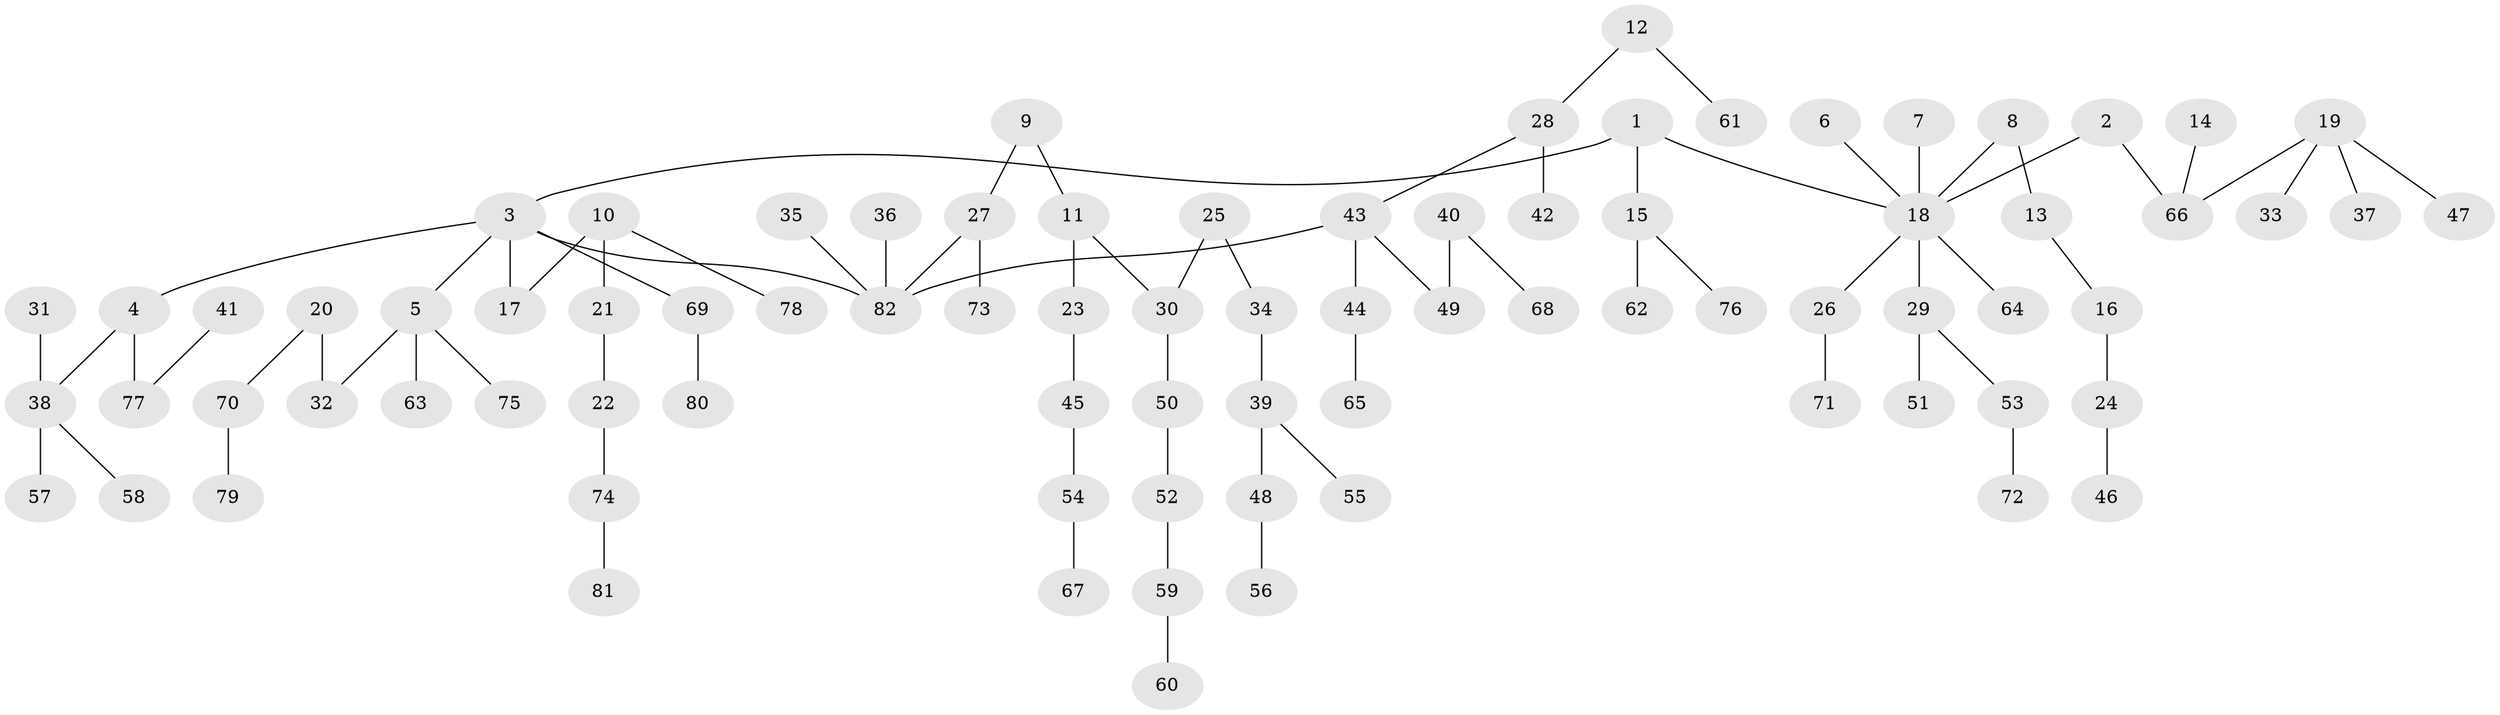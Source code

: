 // original degree distribution, {3: 0.12931034482758622, 7: 0.008620689655172414, 9: 0.008620689655172414, 2: 0.3017241379310345, 5: 0.02586206896551724, 4: 0.05172413793103448, 1: 0.46551724137931033, 6: 0.008620689655172414}
// Generated by graph-tools (version 1.1) at 2025/37/03/04/25 23:37:22]
// undirected, 82 vertices, 81 edges
graph export_dot {
  node [color=gray90,style=filled];
  1;
  2;
  3;
  4;
  5;
  6;
  7;
  8;
  9;
  10;
  11;
  12;
  13;
  14;
  15;
  16;
  17;
  18;
  19;
  20;
  21;
  22;
  23;
  24;
  25;
  26;
  27;
  28;
  29;
  30;
  31;
  32;
  33;
  34;
  35;
  36;
  37;
  38;
  39;
  40;
  41;
  42;
  43;
  44;
  45;
  46;
  47;
  48;
  49;
  50;
  51;
  52;
  53;
  54;
  55;
  56;
  57;
  58;
  59;
  60;
  61;
  62;
  63;
  64;
  65;
  66;
  67;
  68;
  69;
  70;
  71;
  72;
  73;
  74;
  75;
  76;
  77;
  78;
  79;
  80;
  81;
  82;
  1 -- 3 [weight=1.0];
  1 -- 15 [weight=1.0];
  1 -- 18 [weight=1.0];
  2 -- 18 [weight=1.0];
  2 -- 66 [weight=1.0];
  3 -- 4 [weight=1.0];
  3 -- 5 [weight=1.0];
  3 -- 17 [weight=1.0];
  3 -- 69 [weight=1.0];
  3 -- 82 [weight=1.0];
  4 -- 38 [weight=1.0];
  4 -- 77 [weight=1.0];
  5 -- 32 [weight=1.0];
  5 -- 63 [weight=1.0];
  5 -- 75 [weight=1.0];
  6 -- 18 [weight=1.0];
  7 -- 18 [weight=1.0];
  8 -- 13 [weight=1.0];
  8 -- 18 [weight=1.0];
  9 -- 11 [weight=1.0];
  9 -- 27 [weight=1.0];
  10 -- 17 [weight=1.0];
  10 -- 21 [weight=1.0];
  10 -- 78 [weight=1.0];
  11 -- 23 [weight=1.0];
  11 -- 30 [weight=1.0];
  12 -- 28 [weight=1.0];
  12 -- 61 [weight=1.0];
  13 -- 16 [weight=1.0];
  14 -- 66 [weight=1.0];
  15 -- 62 [weight=1.0];
  15 -- 76 [weight=1.0];
  16 -- 24 [weight=1.0];
  18 -- 26 [weight=1.0];
  18 -- 29 [weight=1.0];
  18 -- 64 [weight=1.0];
  19 -- 33 [weight=1.0];
  19 -- 37 [weight=1.0];
  19 -- 47 [weight=1.0];
  19 -- 66 [weight=1.0];
  20 -- 32 [weight=1.0];
  20 -- 70 [weight=1.0];
  21 -- 22 [weight=1.0];
  22 -- 74 [weight=1.0];
  23 -- 45 [weight=1.0];
  24 -- 46 [weight=1.0];
  25 -- 30 [weight=1.0];
  25 -- 34 [weight=1.0];
  26 -- 71 [weight=1.0];
  27 -- 73 [weight=1.0];
  27 -- 82 [weight=1.0];
  28 -- 42 [weight=1.0];
  28 -- 43 [weight=1.0];
  29 -- 51 [weight=1.0];
  29 -- 53 [weight=1.0];
  30 -- 50 [weight=1.0];
  31 -- 38 [weight=1.0];
  34 -- 39 [weight=1.0];
  35 -- 82 [weight=1.0];
  36 -- 82 [weight=1.0];
  38 -- 57 [weight=1.0];
  38 -- 58 [weight=1.0];
  39 -- 48 [weight=1.0];
  39 -- 55 [weight=1.0];
  40 -- 49 [weight=1.0];
  40 -- 68 [weight=1.0];
  41 -- 77 [weight=1.0];
  43 -- 44 [weight=1.0];
  43 -- 49 [weight=1.0];
  43 -- 82 [weight=1.0];
  44 -- 65 [weight=1.0];
  45 -- 54 [weight=1.0];
  48 -- 56 [weight=1.0];
  50 -- 52 [weight=1.0];
  52 -- 59 [weight=1.0];
  53 -- 72 [weight=1.0];
  54 -- 67 [weight=1.0];
  59 -- 60 [weight=1.0];
  69 -- 80 [weight=1.0];
  70 -- 79 [weight=1.0];
  74 -- 81 [weight=1.0];
}
